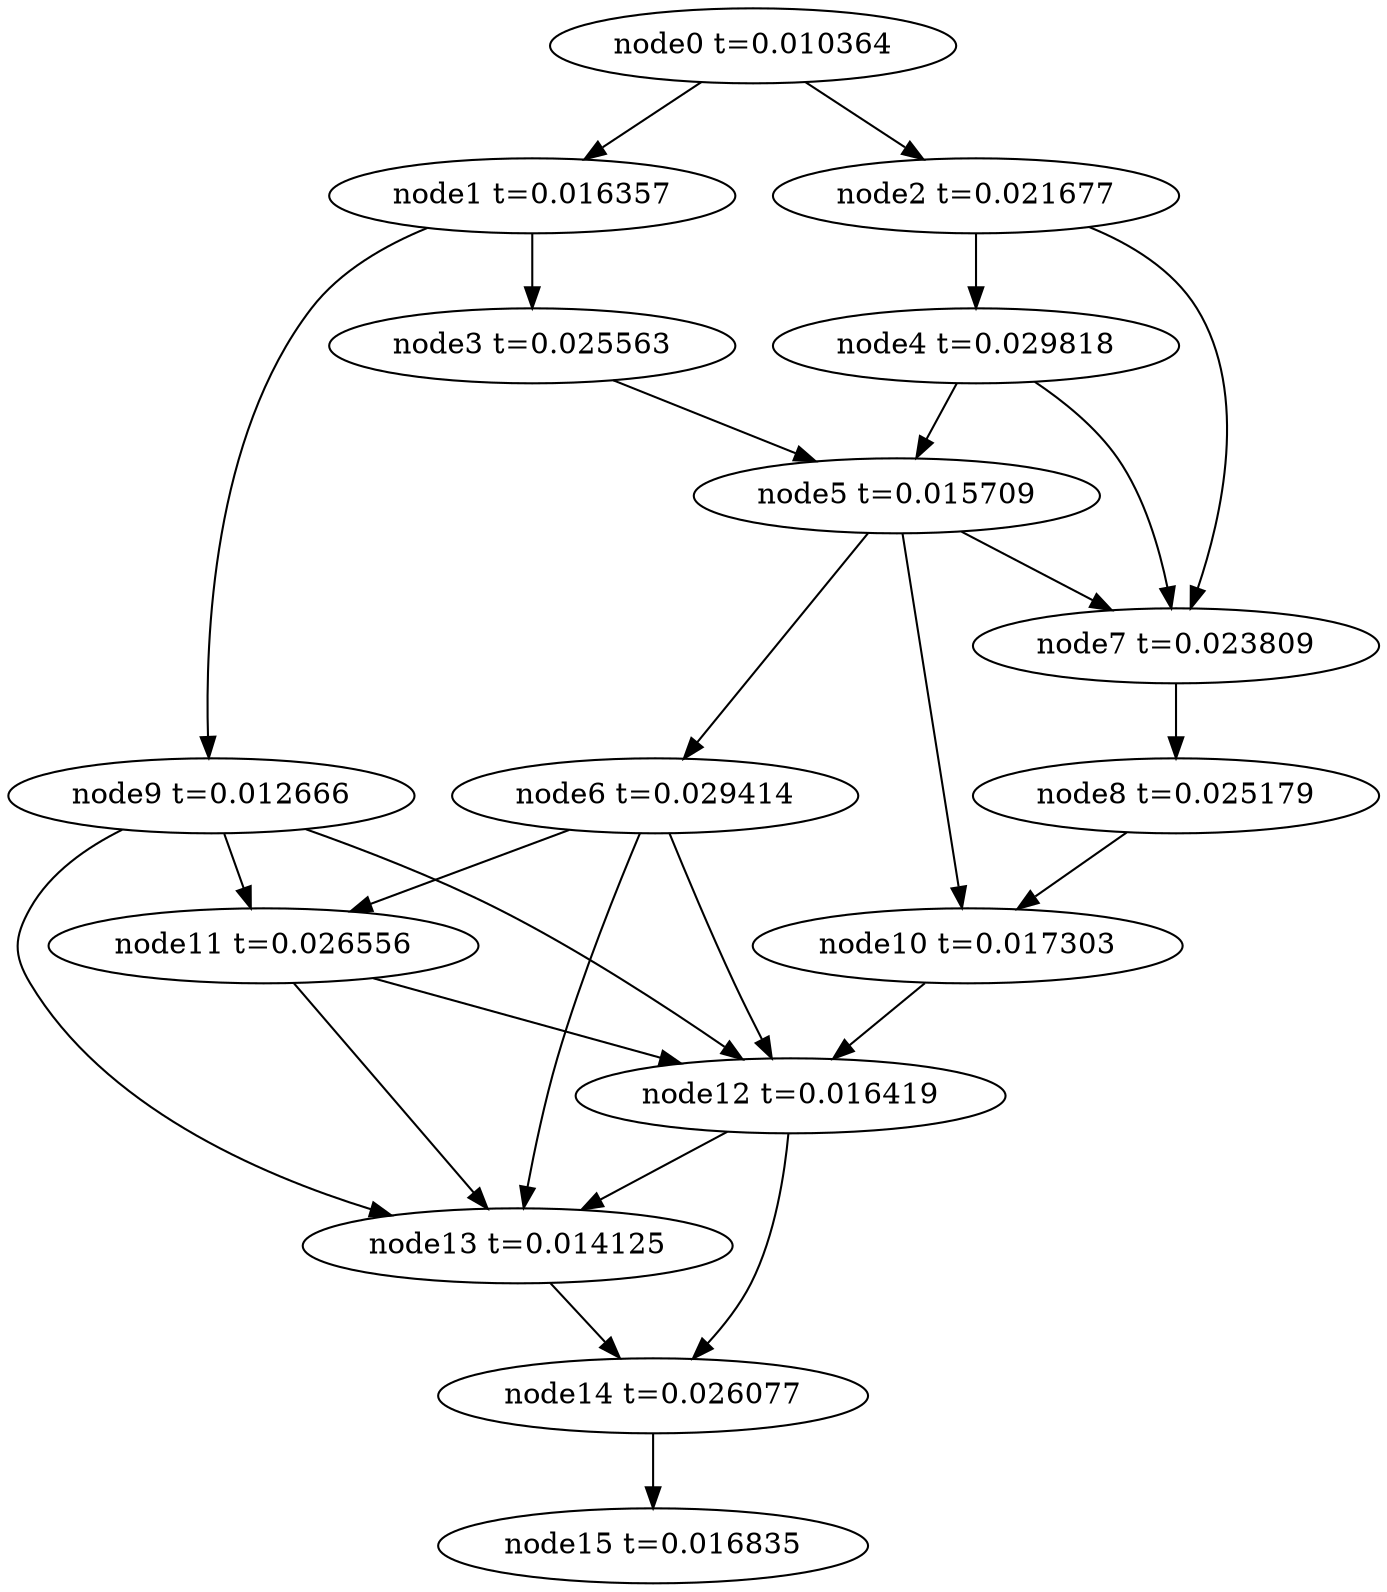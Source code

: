 digraph g{
	node15[label="node15 t=0.016835"]
	node14 -> node15
	node14[label="node14 t=0.026077"];
	node13 -> node14
	node13[label="node13 t=0.014125"];
	node12 -> node14
	node12 -> node13
	node12[label="node12 t=0.016419"];
	node11 -> node13
	node11 -> node12
	node11[label="node11 t=0.026556"];
	node10 -> node12
	node10[label="node10 t=0.017303"];
	node9 -> node13
	node9 -> node12
	node9 -> node11
	node9[label="node9 t=0.012666"];
	node8 -> node10
	node8[label="node8 t=0.025179"];
	node7 -> node8
	node7[label="node7 t=0.023809"];
	node6 -> node13
	node6 -> node12
	node6 -> node11
	node6[label="node6 t=0.029414"];
	node5 -> node10
	node5 -> node7
	node5 -> node6
	node5[label="node5 t=0.015709"];
	node4 -> node7
	node4 -> node5
	node4[label="node4 t=0.029818"];
	node3 -> node5
	node3[label="node3 t=0.025563"];
	node2 -> node7
	node2 -> node4
	node2[label="node2 t=0.021677"];
	node1 -> node9
	node1 -> node3
	node1[label="node1 t=0.016357"];
	node0 -> node2
	node0 -> node1
	node0[label="node0 t=0.010364"];
}

